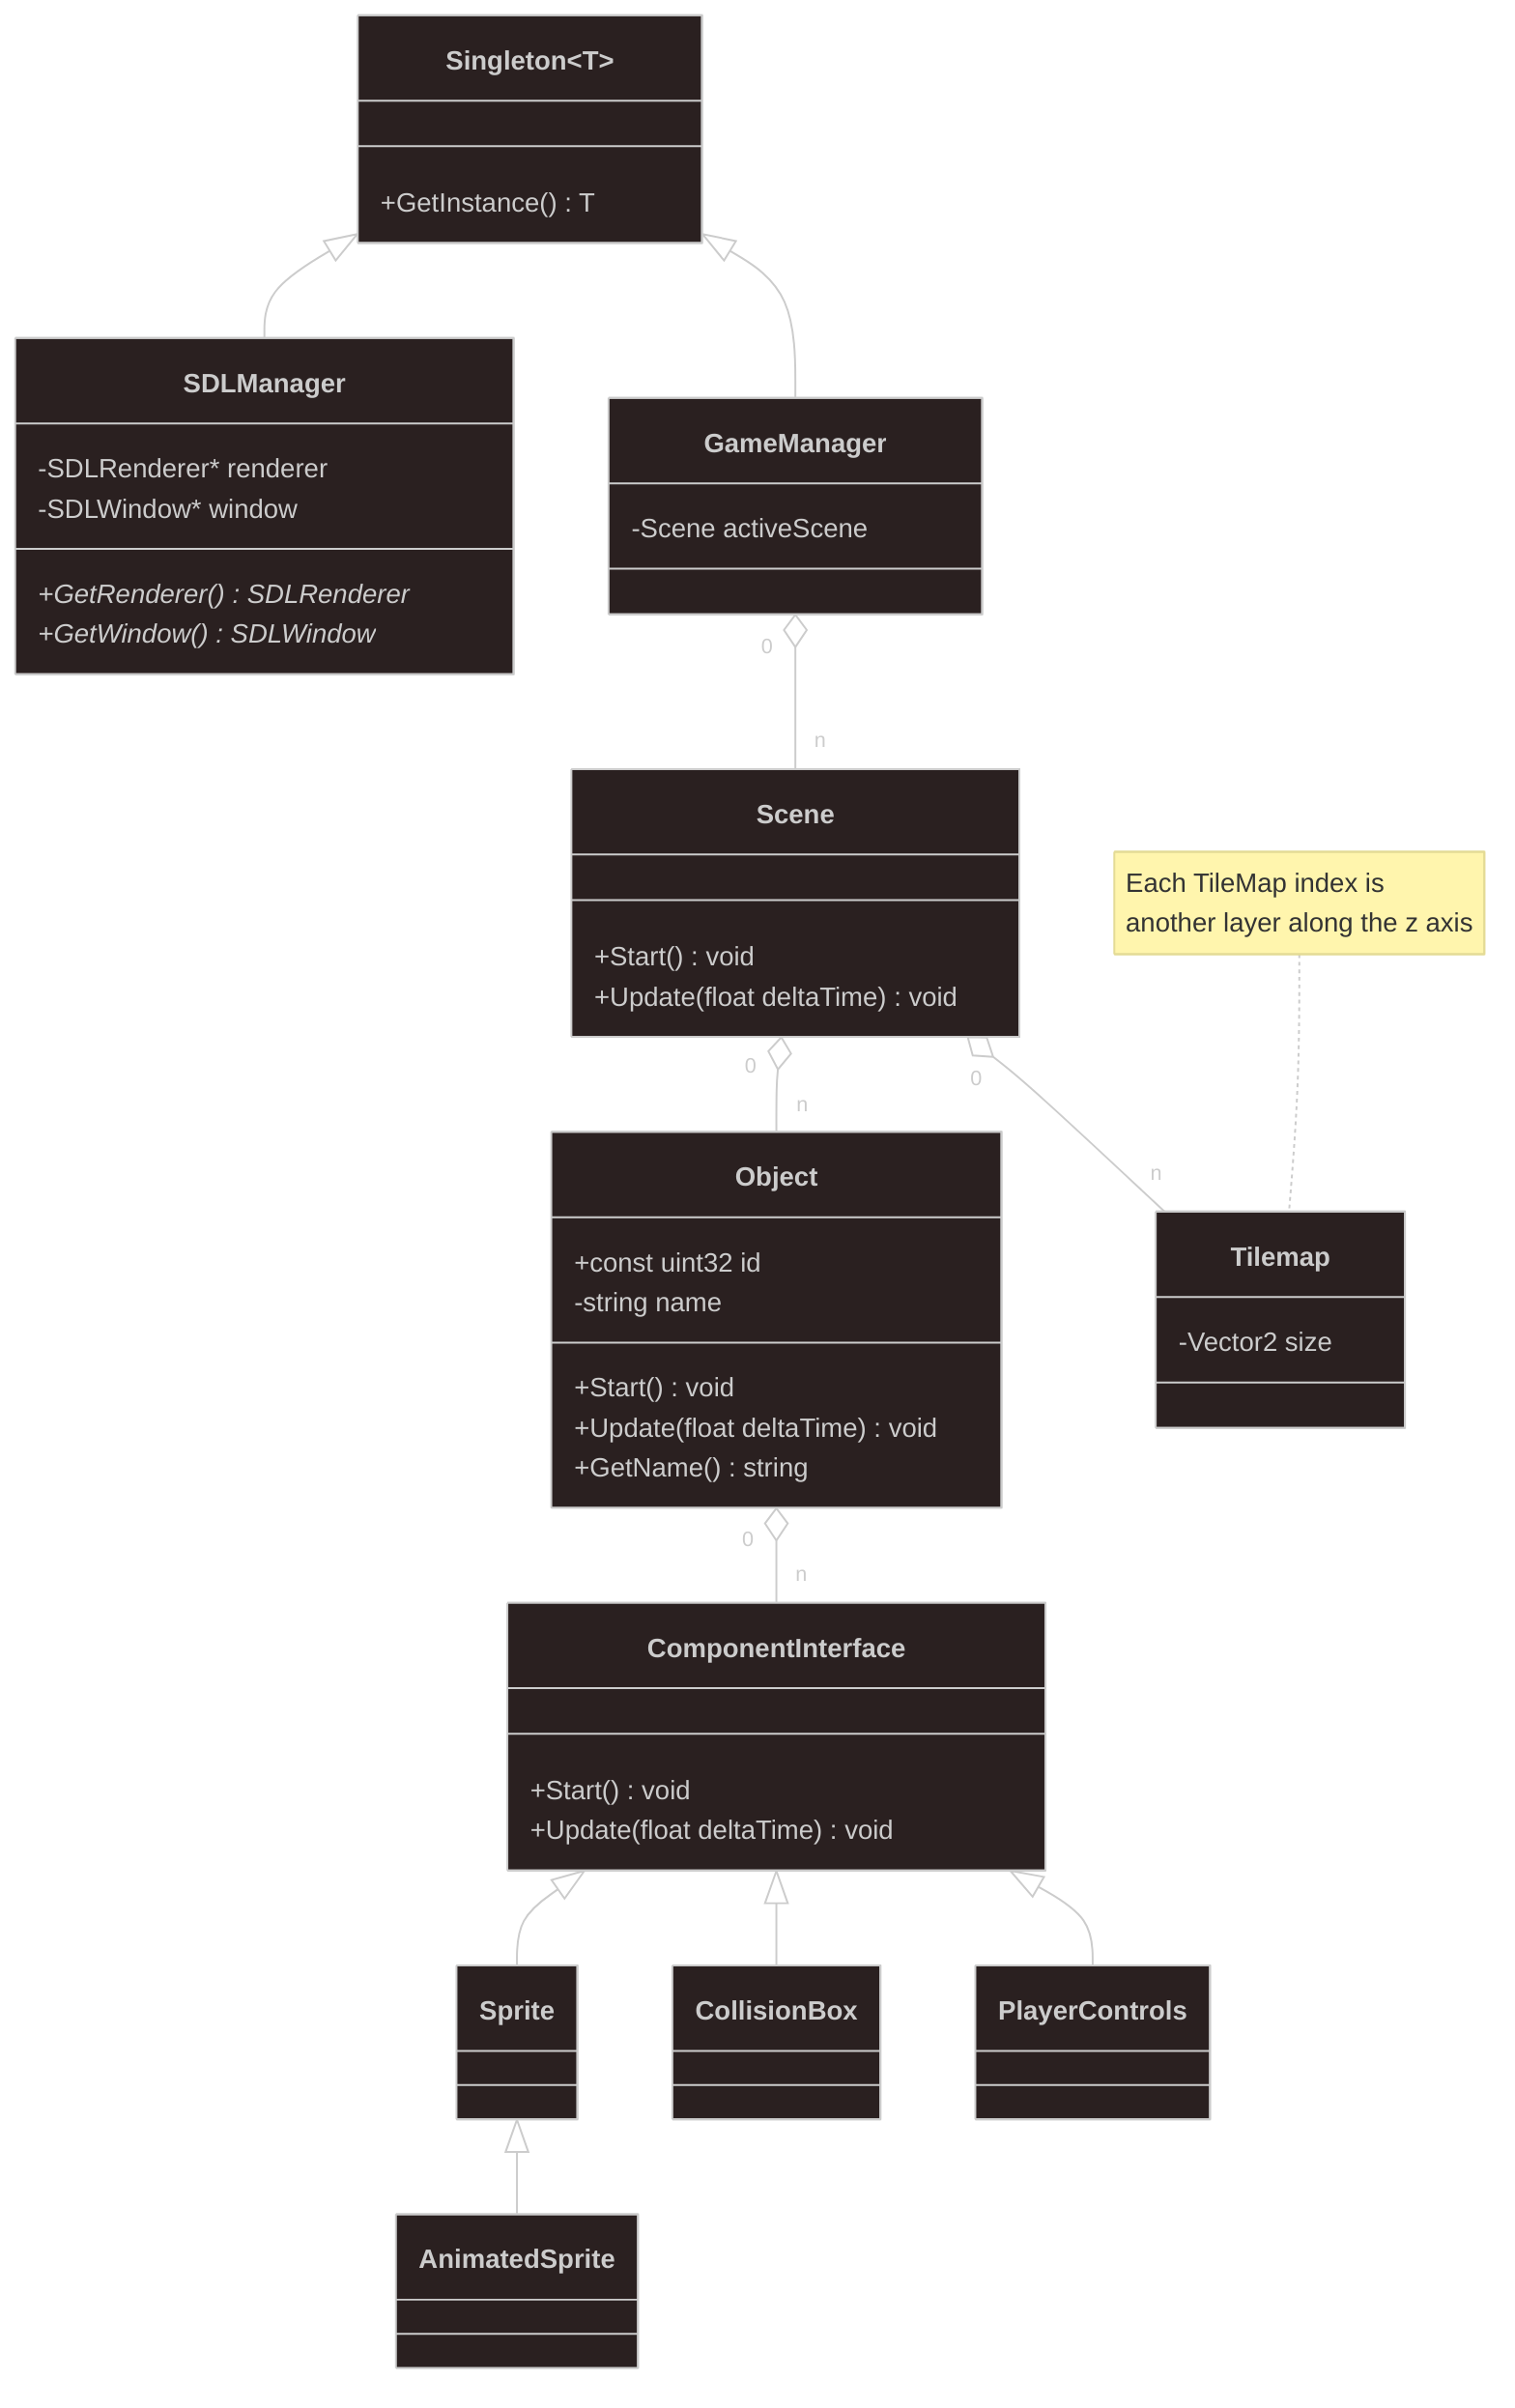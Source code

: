 ---
config:
  theme: neo-dark
  layout: dagre
---
classDiagram
direction TB
    class ComponentInterface {
	    +Start() void
	    +Update(float deltaTime) void
    }
    class Singleton~T~ {
	    +GetInstance() T
    }
    class GameManager {
	    -Scene activeScene
    }
    class Scene {
	    +Start() void
	    +Update(float deltaTime) void
    }
    class Object {
	    +const uint32 id
	    -string name
	    +Start() void
	    +Update(float deltaTime) void
	    +GetName() string
    }
    class Sprite {
    }
    class AnimatedSprite {
    }
    class SDLManager {
	    -SDLRenderer* renderer
	    -SDLWindow* window
	    +GetRenderer() SDLRenderer*
	    +GetWindow() SDLWindow*
    }
    class CollisionBox {
    }
    class PlayerControls {
    }
    class Tilemap {
      -Vector2 size
    }

	note for Tilemap "Each TileMap index is <br/>another layer along the z axis"

    Singleton <|-- SDLManager
    Singleton <|-- GameManager
    ComponentInterface <|-- Sprite
    ComponentInterface <|-- CollisionBox
    ComponentInterface <|-- PlayerControls
    Sprite <|-- AnimatedSprite
    Object "0" o-- "n" ComponentInterface
    Scene "0" o-- "n" Object
    GameManager "0" o-- "n" Scene
    Scene "0" o-- "n" Tilemap